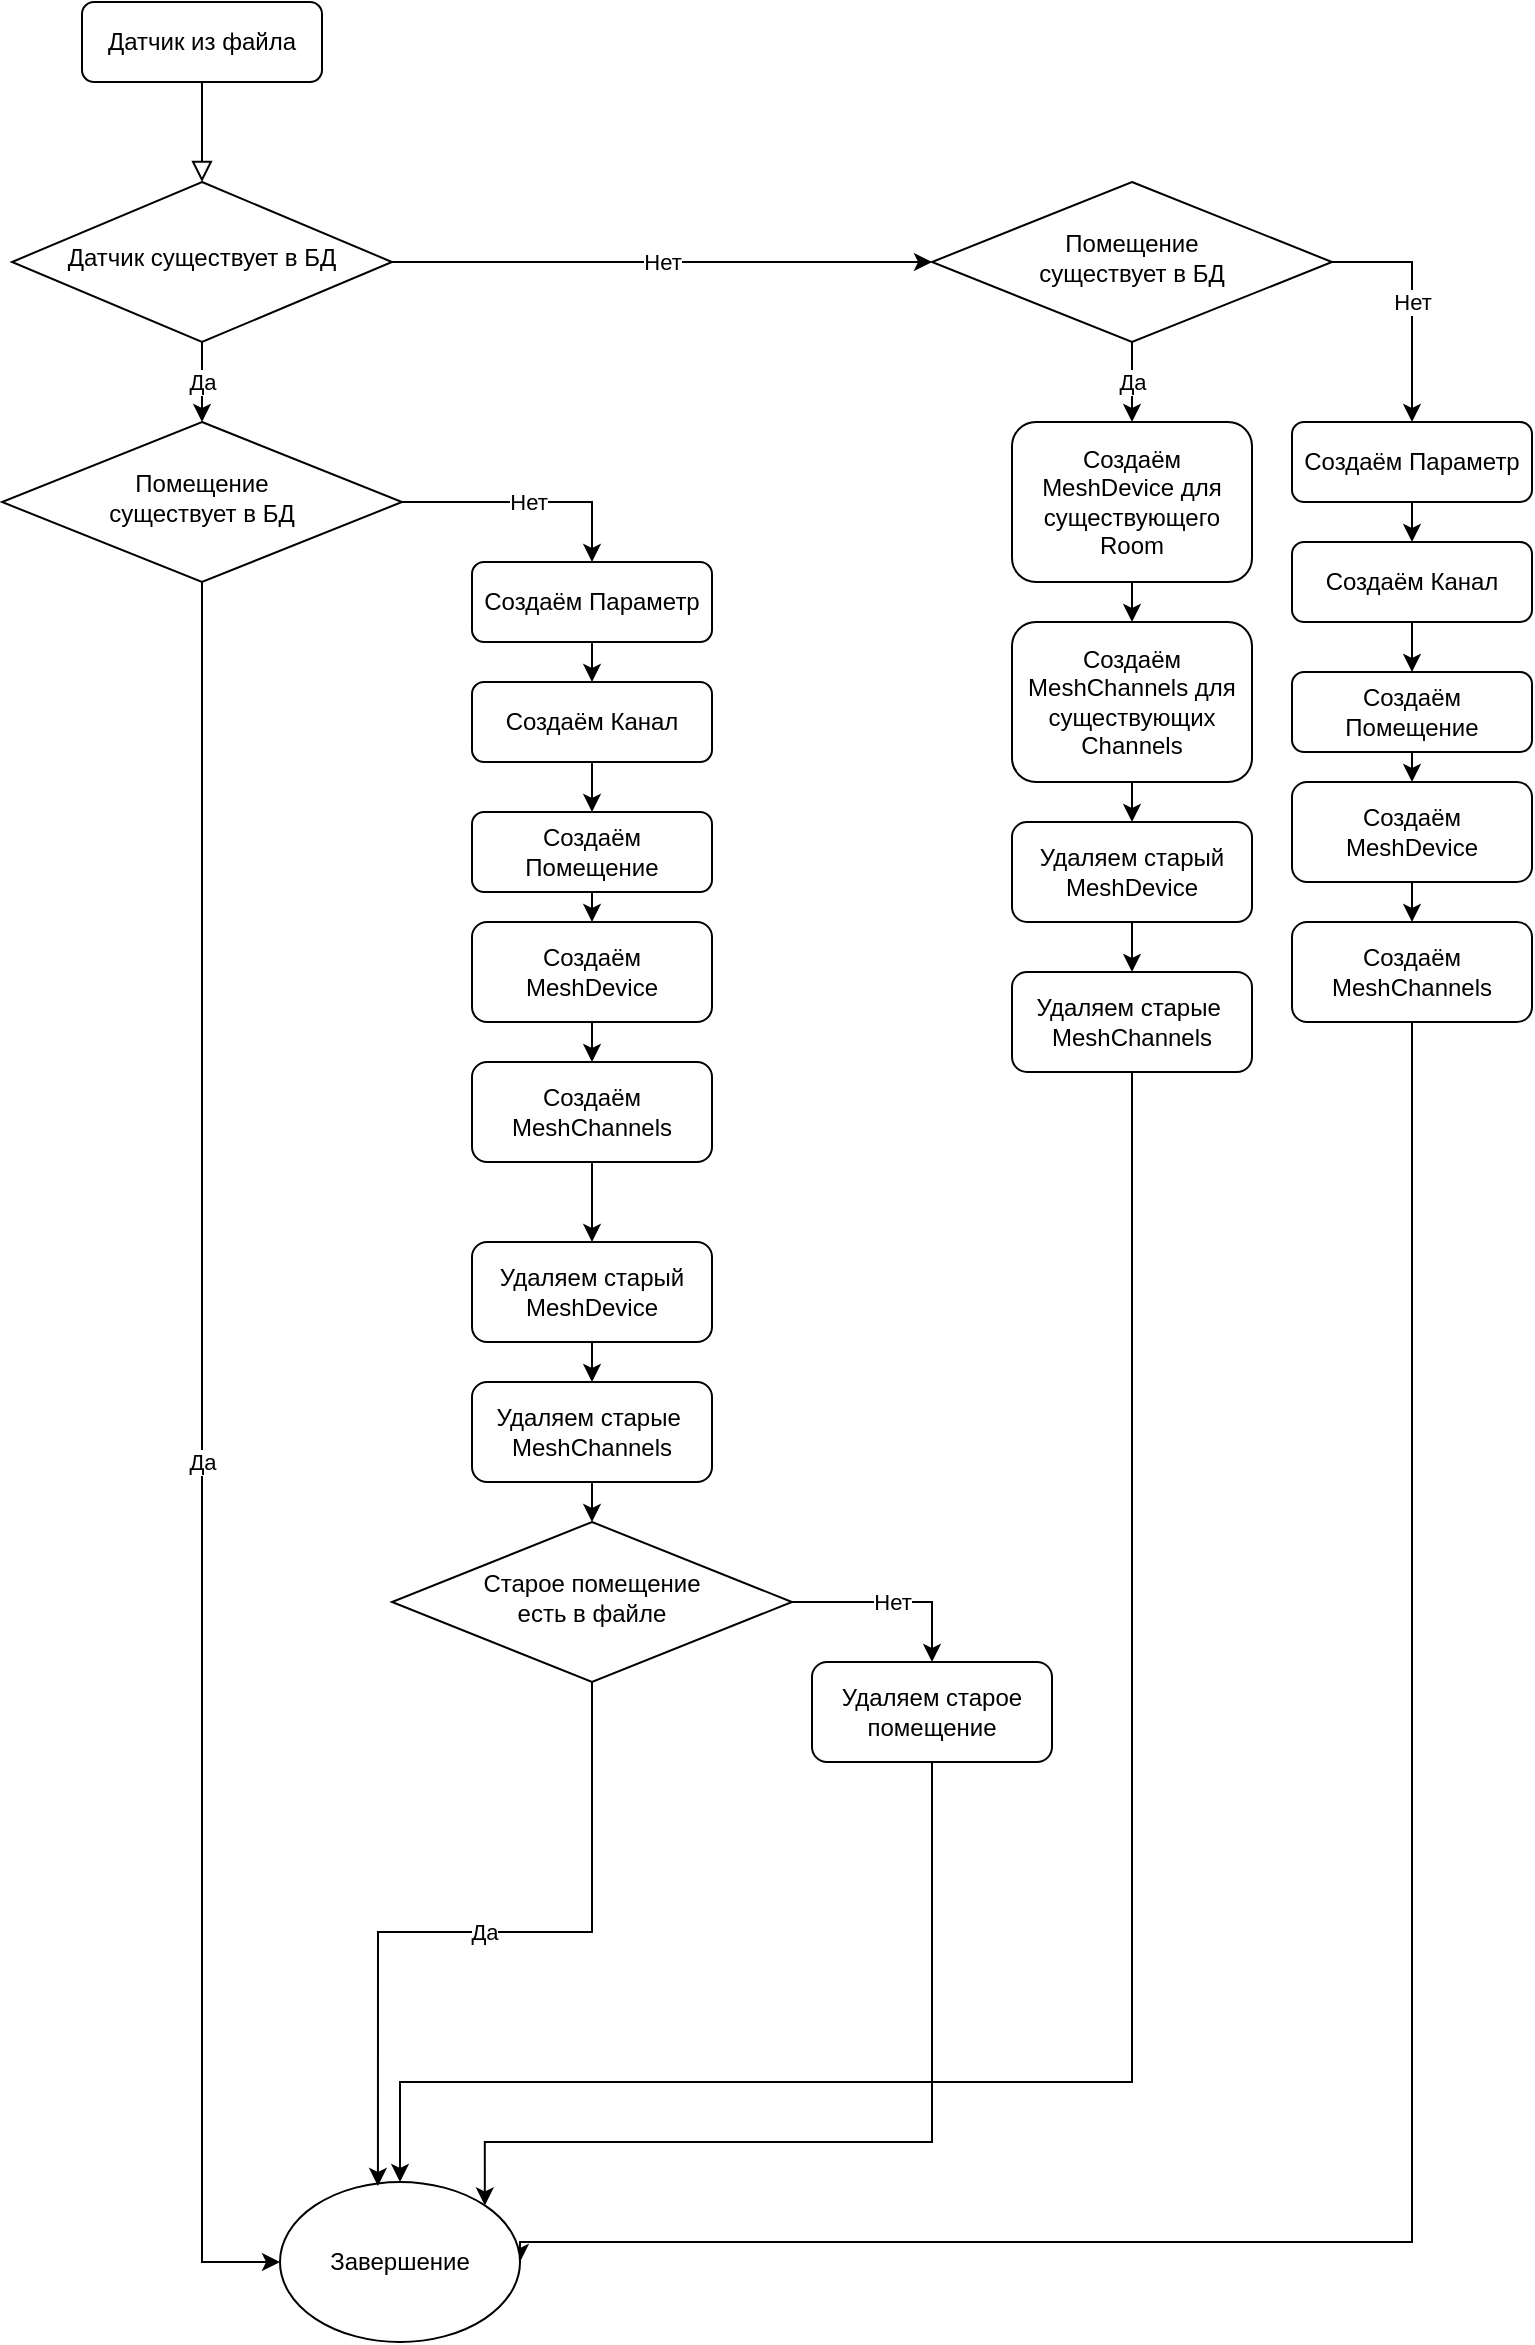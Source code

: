 <mxfile version="20.0.4" type="github">
  <diagram id="C5RBs43oDa-KdzZeNtuy" name="Page-1">
    <mxGraphModel dx="1422" dy="794" grid="1" gridSize="10" guides="1" tooltips="1" connect="1" arrows="1" fold="1" page="1" pageScale="1" pageWidth="827" pageHeight="1169" math="0" shadow="0">
      <root>
        <mxCell id="WIyWlLk6GJQsqaUBKTNV-0" />
        <mxCell id="WIyWlLk6GJQsqaUBKTNV-1" parent="WIyWlLk6GJQsqaUBKTNV-0" />
        <mxCell id="WIyWlLk6GJQsqaUBKTNV-2" value="" style="rounded=0;html=1;jettySize=auto;orthogonalLoop=1;fontSize=11;endArrow=block;endFill=0;endSize=8;strokeWidth=1;shadow=0;labelBackgroundColor=none;edgeStyle=orthogonalEdgeStyle;" parent="WIyWlLk6GJQsqaUBKTNV-1" source="WIyWlLk6GJQsqaUBKTNV-3" target="WIyWlLk6GJQsqaUBKTNV-6" edge="1">
          <mxGeometry relative="1" as="geometry" />
        </mxCell>
        <mxCell id="WIyWlLk6GJQsqaUBKTNV-3" value="Датчик из файла" style="rounded=1;whiteSpace=wrap;html=1;fontSize=12;glass=0;strokeWidth=1;shadow=0;" parent="WIyWlLk6GJQsqaUBKTNV-1" vertex="1">
          <mxGeometry x="195" y="190" width="120" height="40" as="geometry" />
        </mxCell>
        <mxCell id="cj7EAJSxcqA0SrIJR4qw-23" value="Да" style="edgeStyle=orthogonalEdgeStyle;rounded=0;orthogonalLoop=1;jettySize=auto;html=1;exitX=0.5;exitY=1;exitDx=0;exitDy=0;entryX=0.5;entryY=0;entryDx=0;entryDy=0;" edge="1" parent="WIyWlLk6GJQsqaUBKTNV-1" source="WIyWlLk6GJQsqaUBKTNV-6" target="cj7EAJSxcqA0SrIJR4qw-22">
          <mxGeometry relative="1" as="geometry" />
        </mxCell>
        <mxCell id="cj7EAJSxcqA0SrIJR4qw-24" value="Нет" style="edgeStyle=orthogonalEdgeStyle;rounded=0;orthogonalLoop=1;jettySize=auto;html=1;exitX=1;exitY=0.5;exitDx=0;exitDy=0;entryX=0;entryY=0.5;entryDx=0;entryDy=0;" edge="1" parent="WIyWlLk6GJQsqaUBKTNV-1" source="WIyWlLk6GJQsqaUBKTNV-6" target="cj7EAJSxcqA0SrIJR4qw-0">
          <mxGeometry relative="1" as="geometry" />
        </mxCell>
        <mxCell id="WIyWlLk6GJQsqaUBKTNV-6" value="Датчик существует в БД" style="rhombus;whiteSpace=wrap;html=1;shadow=0;fontFamily=Helvetica;fontSize=12;align=center;strokeWidth=1;spacing=6;spacingTop=-4;" parent="WIyWlLk6GJQsqaUBKTNV-1" vertex="1">
          <mxGeometry x="160" y="280" width="190" height="80" as="geometry" />
        </mxCell>
        <mxCell id="cj7EAJSxcqA0SrIJR4qw-3" value="Да" style="edgeStyle=orthogonalEdgeStyle;rounded=0;orthogonalLoop=1;jettySize=auto;html=1;exitX=0.5;exitY=1;exitDx=0;exitDy=0;entryX=0.5;entryY=0;entryDx=0;entryDy=0;" edge="1" parent="WIyWlLk6GJQsqaUBKTNV-1" source="cj7EAJSxcqA0SrIJR4qw-0" target="cj7EAJSxcqA0SrIJR4qw-16">
          <mxGeometry relative="1" as="geometry">
            <mxPoint x="740" y="390" as="targetPoint" />
          </mxGeometry>
        </mxCell>
        <mxCell id="cj7EAJSxcqA0SrIJR4qw-5" value="Нет" style="edgeStyle=orthogonalEdgeStyle;rounded=0;orthogonalLoop=1;jettySize=auto;html=1;exitX=1;exitY=0.5;exitDx=0;exitDy=0;entryX=0.5;entryY=0;entryDx=0;entryDy=0;" edge="1" parent="WIyWlLk6GJQsqaUBKTNV-1" source="cj7EAJSxcqA0SrIJR4qw-0" target="cj7EAJSxcqA0SrIJR4qw-6">
          <mxGeometry relative="1" as="geometry">
            <mxPoint x="860" y="400" as="targetPoint" />
          </mxGeometry>
        </mxCell>
        <mxCell id="cj7EAJSxcqA0SrIJR4qw-0" value="Помещение &lt;br&gt;существует в БД" style="rhombus;whiteSpace=wrap;html=1;shadow=0;fontFamily=Helvetica;fontSize=12;align=center;strokeWidth=1;spacing=6;spacingTop=-4;" vertex="1" parent="WIyWlLk6GJQsqaUBKTNV-1">
          <mxGeometry x="620" y="280" width="200" height="80" as="geometry" />
        </mxCell>
        <mxCell id="cj7EAJSxcqA0SrIJR4qw-10" style="edgeStyle=orthogonalEdgeStyle;rounded=0;orthogonalLoop=1;jettySize=auto;html=1;exitX=0.5;exitY=1;exitDx=0;exitDy=0;entryX=0.5;entryY=0;entryDx=0;entryDy=0;" edge="1" parent="WIyWlLk6GJQsqaUBKTNV-1" source="cj7EAJSxcqA0SrIJR4qw-6" target="cj7EAJSxcqA0SrIJR4qw-7">
          <mxGeometry relative="1" as="geometry" />
        </mxCell>
        <mxCell id="cj7EAJSxcqA0SrIJR4qw-6" value="Создаём Параметр" style="rounded=1;whiteSpace=wrap;html=1;fontSize=12;glass=0;strokeWidth=1;shadow=0;" vertex="1" parent="WIyWlLk6GJQsqaUBKTNV-1">
          <mxGeometry x="800" y="400" width="120" height="40" as="geometry" />
        </mxCell>
        <mxCell id="cj7EAJSxcqA0SrIJR4qw-11" style="edgeStyle=orthogonalEdgeStyle;rounded=0;orthogonalLoop=1;jettySize=auto;html=1;exitX=0.5;exitY=1;exitDx=0;exitDy=0;entryX=0.5;entryY=0;entryDx=0;entryDy=0;" edge="1" parent="WIyWlLk6GJQsqaUBKTNV-1" source="cj7EAJSxcqA0SrIJR4qw-7" target="cj7EAJSxcqA0SrIJR4qw-8">
          <mxGeometry relative="1" as="geometry" />
        </mxCell>
        <mxCell id="cj7EAJSxcqA0SrIJR4qw-7" value="Создаём Канал" style="rounded=1;whiteSpace=wrap;html=1;fontSize=12;glass=0;strokeWidth=1;shadow=0;" vertex="1" parent="WIyWlLk6GJQsqaUBKTNV-1">
          <mxGeometry x="800" y="460" width="120" height="40" as="geometry" />
        </mxCell>
        <mxCell id="cj7EAJSxcqA0SrIJR4qw-27" style="edgeStyle=orthogonalEdgeStyle;rounded=0;orthogonalLoop=1;jettySize=auto;html=1;exitX=0.5;exitY=1;exitDx=0;exitDy=0;entryX=0.5;entryY=0;entryDx=0;entryDy=0;" edge="1" parent="WIyWlLk6GJQsqaUBKTNV-1" source="cj7EAJSxcqA0SrIJR4qw-8" target="cj7EAJSxcqA0SrIJR4qw-25">
          <mxGeometry relative="1" as="geometry" />
        </mxCell>
        <mxCell id="cj7EAJSxcqA0SrIJR4qw-8" value="Создаём Помещение" style="rounded=1;whiteSpace=wrap;html=1;fontSize=12;glass=0;strokeWidth=1;shadow=0;" vertex="1" parent="WIyWlLk6GJQsqaUBKTNV-1">
          <mxGeometry x="800" y="525" width="120" height="40" as="geometry" />
        </mxCell>
        <mxCell id="cj7EAJSxcqA0SrIJR4qw-20" style="edgeStyle=orthogonalEdgeStyle;rounded=0;orthogonalLoop=1;jettySize=auto;html=1;exitX=0.5;exitY=1;exitDx=0;exitDy=0;entryX=0.5;entryY=0;entryDx=0;entryDy=0;" edge="1" parent="WIyWlLk6GJQsqaUBKTNV-1" source="cj7EAJSxcqA0SrIJR4qw-12" target="cj7EAJSxcqA0SrIJR4qw-15">
          <mxGeometry relative="1" as="geometry" />
        </mxCell>
        <mxCell id="cj7EAJSxcqA0SrIJR4qw-12" value="Создаём MeshChannels для существующих Channels" style="rounded=1;whiteSpace=wrap;html=1;fontSize=12;glass=0;strokeWidth=1;shadow=0;" vertex="1" parent="WIyWlLk6GJQsqaUBKTNV-1">
          <mxGeometry x="660" y="500" width="120" height="80" as="geometry" />
        </mxCell>
        <mxCell id="cj7EAJSxcqA0SrIJR4qw-21" style="edgeStyle=orthogonalEdgeStyle;rounded=0;orthogonalLoop=1;jettySize=auto;html=1;exitX=0.5;exitY=1;exitDx=0;exitDy=0;entryX=0.5;entryY=0;entryDx=0;entryDy=0;" edge="1" parent="WIyWlLk6GJQsqaUBKTNV-1" source="cj7EAJSxcqA0SrIJR4qw-15" target="cj7EAJSxcqA0SrIJR4qw-18">
          <mxGeometry relative="1" as="geometry" />
        </mxCell>
        <mxCell id="cj7EAJSxcqA0SrIJR4qw-15" value="Удаляем старый MeshDevice" style="rounded=1;whiteSpace=wrap;html=1;fontSize=12;glass=0;strokeWidth=1;shadow=0;" vertex="1" parent="WIyWlLk6GJQsqaUBKTNV-1">
          <mxGeometry x="660" y="600" width="120" height="50" as="geometry" />
        </mxCell>
        <mxCell id="cj7EAJSxcqA0SrIJR4qw-19" style="edgeStyle=orthogonalEdgeStyle;rounded=0;orthogonalLoop=1;jettySize=auto;html=1;exitX=0.5;exitY=1;exitDx=0;exitDy=0;entryX=0.5;entryY=0;entryDx=0;entryDy=0;" edge="1" parent="WIyWlLk6GJQsqaUBKTNV-1" source="cj7EAJSxcqA0SrIJR4qw-16" target="cj7EAJSxcqA0SrIJR4qw-12">
          <mxGeometry relative="1" as="geometry" />
        </mxCell>
        <mxCell id="cj7EAJSxcqA0SrIJR4qw-16" value="Создаём MeshDevice для существующего Room" style="rounded=1;whiteSpace=wrap;html=1;fontSize=12;glass=0;strokeWidth=1;shadow=0;" vertex="1" parent="WIyWlLk6GJQsqaUBKTNV-1">
          <mxGeometry x="660" y="400" width="120" height="80" as="geometry" />
        </mxCell>
        <mxCell id="cj7EAJSxcqA0SrIJR4qw-30" style="edgeStyle=orthogonalEdgeStyle;rounded=0;orthogonalLoop=1;jettySize=auto;html=1;entryX=0.5;entryY=0;entryDx=0;entryDy=0;" edge="1" parent="WIyWlLk6GJQsqaUBKTNV-1" source="cj7EAJSxcqA0SrIJR4qw-18" target="cj7EAJSxcqA0SrIJR4qw-29">
          <mxGeometry relative="1" as="geometry">
            <Array as="points">
              <mxPoint x="720" y="1230" />
              <mxPoint x="354" y="1230" />
            </Array>
          </mxGeometry>
        </mxCell>
        <mxCell id="cj7EAJSxcqA0SrIJR4qw-18" value="Удаляем старые&amp;nbsp; MeshChannels" style="rounded=1;whiteSpace=wrap;html=1;fontSize=12;glass=0;strokeWidth=1;shadow=0;" vertex="1" parent="WIyWlLk6GJQsqaUBKTNV-1">
          <mxGeometry x="660" y="675" width="120" height="50" as="geometry" />
        </mxCell>
        <mxCell id="cj7EAJSxcqA0SrIJR4qw-32" value="Да" style="edgeStyle=orthogonalEdgeStyle;rounded=0;orthogonalLoop=1;jettySize=auto;html=1;exitX=0.5;exitY=1;exitDx=0;exitDy=0;entryX=0;entryY=0.5;entryDx=0;entryDy=0;" edge="1" parent="WIyWlLk6GJQsqaUBKTNV-1" source="cj7EAJSxcqA0SrIJR4qw-22" target="cj7EAJSxcqA0SrIJR4qw-29">
          <mxGeometry relative="1" as="geometry" />
        </mxCell>
        <mxCell id="cj7EAJSxcqA0SrIJR4qw-34" value="Нет" style="edgeStyle=orthogonalEdgeStyle;rounded=0;orthogonalLoop=1;jettySize=auto;html=1;exitX=1;exitY=0.5;exitDx=0;exitDy=0;entryX=0.5;entryY=0;entryDx=0;entryDy=0;" edge="1" parent="WIyWlLk6GJQsqaUBKTNV-1" source="cj7EAJSxcqA0SrIJR4qw-22" target="cj7EAJSxcqA0SrIJR4qw-36">
          <mxGeometry relative="1" as="geometry">
            <mxPoint x="460" y="505" as="targetPoint" />
          </mxGeometry>
        </mxCell>
        <mxCell id="cj7EAJSxcqA0SrIJR4qw-22" value="Помещение &lt;br&gt;существует в БД" style="rhombus;whiteSpace=wrap;html=1;shadow=0;fontFamily=Helvetica;fontSize=12;align=center;strokeWidth=1;spacing=6;spacingTop=-4;" vertex="1" parent="WIyWlLk6GJQsqaUBKTNV-1">
          <mxGeometry x="155" y="400" width="200" height="80" as="geometry" />
        </mxCell>
        <mxCell id="cj7EAJSxcqA0SrIJR4qw-28" style="edgeStyle=orthogonalEdgeStyle;rounded=0;orthogonalLoop=1;jettySize=auto;html=1;exitX=0.5;exitY=1;exitDx=0;exitDy=0;entryX=0.5;entryY=0;entryDx=0;entryDy=0;" edge="1" parent="WIyWlLk6GJQsqaUBKTNV-1" source="cj7EAJSxcqA0SrIJR4qw-25" target="cj7EAJSxcqA0SrIJR4qw-26">
          <mxGeometry relative="1" as="geometry" />
        </mxCell>
        <mxCell id="cj7EAJSxcqA0SrIJR4qw-25" value="Создаём MeshDevice" style="rounded=1;whiteSpace=wrap;html=1;fontSize=12;glass=0;strokeWidth=1;shadow=0;" vertex="1" parent="WIyWlLk6GJQsqaUBKTNV-1">
          <mxGeometry x="800" y="580" width="120" height="50" as="geometry" />
        </mxCell>
        <mxCell id="cj7EAJSxcqA0SrIJR4qw-31" style="edgeStyle=orthogonalEdgeStyle;rounded=0;orthogonalLoop=1;jettySize=auto;html=1;entryX=1;entryY=0.5;entryDx=0;entryDy=0;" edge="1" parent="WIyWlLk6GJQsqaUBKTNV-1" source="cj7EAJSxcqA0SrIJR4qw-26" target="cj7EAJSxcqA0SrIJR4qw-29">
          <mxGeometry relative="1" as="geometry">
            <Array as="points">
              <mxPoint x="860" y="1310" />
              <mxPoint x="414" y="1310" />
            </Array>
          </mxGeometry>
        </mxCell>
        <mxCell id="cj7EAJSxcqA0SrIJR4qw-26" value="Создаём MeshChannels" style="rounded=1;whiteSpace=wrap;html=1;fontSize=12;glass=0;strokeWidth=1;shadow=0;" vertex="1" parent="WIyWlLk6GJQsqaUBKTNV-1">
          <mxGeometry x="800" y="650" width="120" height="50" as="geometry" />
        </mxCell>
        <mxCell id="cj7EAJSxcqA0SrIJR4qw-29" value="Завершение" style="ellipse;whiteSpace=wrap;html=1;" vertex="1" parent="WIyWlLk6GJQsqaUBKTNV-1">
          <mxGeometry x="294" y="1280" width="120" height="80" as="geometry" />
        </mxCell>
        <mxCell id="cj7EAJSxcqA0SrIJR4qw-35" style="edgeStyle=orthogonalEdgeStyle;rounded=0;orthogonalLoop=1;jettySize=auto;html=1;exitX=0.5;exitY=1;exitDx=0;exitDy=0;entryX=0.5;entryY=0;entryDx=0;entryDy=0;" edge="1" parent="WIyWlLk6GJQsqaUBKTNV-1" source="cj7EAJSxcqA0SrIJR4qw-36" target="cj7EAJSxcqA0SrIJR4qw-38">
          <mxGeometry relative="1" as="geometry" />
        </mxCell>
        <mxCell id="cj7EAJSxcqA0SrIJR4qw-36" value="Создаём Параметр" style="rounded=1;whiteSpace=wrap;html=1;fontSize=12;glass=0;strokeWidth=1;shadow=0;" vertex="1" parent="WIyWlLk6GJQsqaUBKTNV-1">
          <mxGeometry x="390" y="470" width="120" height="40" as="geometry" />
        </mxCell>
        <mxCell id="cj7EAJSxcqA0SrIJR4qw-37" style="edgeStyle=orthogonalEdgeStyle;rounded=0;orthogonalLoop=1;jettySize=auto;html=1;exitX=0.5;exitY=1;exitDx=0;exitDy=0;entryX=0.5;entryY=0;entryDx=0;entryDy=0;" edge="1" parent="WIyWlLk6GJQsqaUBKTNV-1" source="cj7EAJSxcqA0SrIJR4qw-38" target="cj7EAJSxcqA0SrIJR4qw-40">
          <mxGeometry relative="1" as="geometry" />
        </mxCell>
        <mxCell id="cj7EAJSxcqA0SrIJR4qw-38" value="Создаём Канал" style="rounded=1;whiteSpace=wrap;html=1;fontSize=12;glass=0;strokeWidth=1;shadow=0;" vertex="1" parent="WIyWlLk6GJQsqaUBKTNV-1">
          <mxGeometry x="390" y="530" width="120" height="40" as="geometry" />
        </mxCell>
        <mxCell id="cj7EAJSxcqA0SrIJR4qw-39" style="edgeStyle=orthogonalEdgeStyle;rounded=0;orthogonalLoop=1;jettySize=auto;html=1;exitX=0.5;exitY=1;exitDx=0;exitDy=0;entryX=0.5;entryY=0;entryDx=0;entryDy=0;" edge="1" parent="WIyWlLk6GJQsqaUBKTNV-1" source="cj7EAJSxcqA0SrIJR4qw-40">
          <mxGeometry relative="1" as="geometry">
            <mxPoint x="450" y="650" as="targetPoint" />
          </mxGeometry>
        </mxCell>
        <mxCell id="cj7EAJSxcqA0SrIJR4qw-40" value="Создаём Помещение" style="rounded=1;whiteSpace=wrap;html=1;fontSize=12;glass=0;strokeWidth=1;shadow=0;" vertex="1" parent="WIyWlLk6GJQsqaUBKTNV-1">
          <mxGeometry x="390" y="595" width="120" height="40" as="geometry" />
        </mxCell>
        <mxCell id="cj7EAJSxcqA0SrIJR4qw-44" style="edgeStyle=orthogonalEdgeStyle;rounded=0;orthogonalLoop=1;jettySize=auto;html=1;exitX=0.5;exitY=1;exitDx=0;exitDy=0;entryX=0.5;entryY=0;entryDx=0;entryDy=0;" edge="1" parent="WIyWlLk6GJQsqaUBKTNV-1" source="cj7EAJSxcqA0SrIJR4qw-45" target="cj7EAJSxcqA0SrIJR4qw-46">
          <mxGeometry relative="1" as="geometry" />
        </mxCell>
        <mxCell id="cj7EAJSxcqA0SrIJR4qw-45" value="Создаём MeshDevice" style="rounded=1;whiteSpace=wrap;html=1;fontSize=12;glass=0;strokeWidth=1;shadow=0;" vertex="1" parent="WIyWlLk6GJQsqaUBKTNV-1">
          <mxGeometry x="390" y="650" width="120" height="50" as="geometry" />
        </mxCell>
        <mxCell id="cj7EAJSxcqA0SrIJR4qw-51" style="edgeStyle=orthogonalEdgeStyle;rounded=0;orthogonalLoop=1;jettySize=auto;html=1;exitX=0.5;exitY=1;exitDx=0;exitDy=0;entryX=0.5;entryY=0;entryDx=0;entryDy=0;" edge="1" parent="WIyWlLk6GJQsqaUBKTNV-1" source="cj7EAJSxcqA0SrIJR4qw-46" target="cj7EAJSxcqA0SrIJR4qw-49">
          <mxGeometry relative="1" as="geometry" />
        </mxCell>
        <mxCell id="cj7EAJSxcqA0SrIJR4qw-46" value="Создаём MeshChannels" style="rounded=1;whiteSpace=wrap;html=1;fontSize=12;glass=0;strokeWidth=1;shadow=0;" vertex="1" parent="WIyWlLk6GJQsqaUBKTNV-1">
          <mxGeometry x="390" y="720" width="120" height="50" as="geometry" />
        </mxCell>
        <mxCell id="cj7EAJSxcqA0SrIJR4qw-52" style="edgeStyle=orthogonalEdgeStyle;rounded=0;orthogonalLoop=1;jettySize=auto;html=1;exitX=0.5;exitY=1;exitDx=0;exitDy=0;entryX=0.5;entryY=0;entryDx=0;entryDy=0;" edge="1" parent="WIyWlLk6GJQsqaUBKTNV-1" source="cj7EAJSxcqA0SrIJR4qw-49" target="cj7EAJSxcqA0SrIJR4qw-50">
          <mxGeometry relative="1" as="geometry" />
        </mxCell>
        <mxCell id="cj7EAJSxcqA0SrIJR4qw-49" value="Удаляем старый MeshDevice" style="rounded=1;whiteSpace=wrap;html=1;fontSize=12;glass=0;strokeWidth=1;shadow=0;" vertex="1" parent="WIyWlLk6GJQsqaUBKTNV-1">
          <mxGeometry x="390" y="810" width="120" height="50" as="geometry" />
        </mxCell>
        <mxCell id="cj7EAJSxcqA0SrIJR4qw-57" style="edgeStyle=orthogonalEdgeStyle;rounded=0;orthogonalLoop=1;jettySize=auto;html=1;exitX=0.5;exitY=1;exitDx=0;exitDy=0;entryX=0.5;entryY=0;entryDx=0;entryDy=0;" edge="1" parent="WIyWlLk6GJQsqaUBKTNV-1" source="cj7EAJSxcqA0SrIJR4qw-50" target="cj7EAJSxcqA0SrIJR4qw-53">
          <mxGeometry relative="1" as="geometry" />
        </mxCell>
        <mxCell id="cj7EAJSxcqA0SrIJR4qw-50" value="Удаляем старые&amp;nbsp; MeshChannels" style="rounded=1;whiteSpace=wrap;html=1;fontSize=12;glass=0;strokeWidth=1;shadow=0;" vertex="1" parent="WIyWlLk6GJQsqaUBKTNV-1">
          <mxGeometry x="390" y="880" width="120" height="50" as="geometry" />
        </mxCell>
        <mxCell id="cj7EAJSxcqA0SrIJR4qw-55" value="Да" style="edgeStyle=orthogonalEdgeStyle;rounded=0;orthogonalLoop=1;jettySize=auto;html=1;exitX=0.5;exitY=1;exitDx=0;exitDy=0;entryX=0.408;entryY=0.025;entryDx=0;entryDy=0;entryPerimeter=0;" edge="1" parent="WIyWlLk6GJQsqaUBKTNV-1" source="cj7EAJSxcqA0SrIJR4qw-53" target="cj7EAJSxcqA0SrIJR4qw-29">
          <mxGeometry relative="1" as="geometry" />
        </mxCell>
        <mxCell id="cj7EAJSxcqA0SrIJR4qw-56" value="Нет" style="edgeStyle=orthogonalEdgeStyle;rounded=0;orthogonalLoop=1;jettySize=auto;html=1;exitX=1;exitY=0.5;exitDx=0;exitDy=0;entryX=0.5;entryY=0;entryDx=0;entryDy=0;" edge="1" parent="WIyWlLk6GJQsqaUBKTNV-1" source="cj7EAJSxcqA0SrIJR4qw-53" target="cj7EAJSxcqA0SrIJR4qw-54">
          <mxGeometry relative="1" as="geometry" />
        </mxCell>
        <mxCell id="cj7EAJSxcqA0SrIJR4qw-53" value="Старое помещение&lt;br&gt;есть в файле" style="rhombus;whiteSpace=wrap;html=1;shadow=0;fontFamily=Helvetica;fontSize=12;align=center;strokeWidth=1;spacing=6;spacingTop=-4;" vertex="1" parent="WIyWlLk6GJQsqaUBKTNV-1">
          <mxGeometry x="350" y="950" width="200" height="80" as="geometry" />
        </mxCell>
        <mxCell id="cj7EAJSxcqA0SrIJR4qw-58" style="edgeStyle=orthogonalEdgeStyle;rounded=0;orthogonalLoop=1;jettySize=auto;html=1;exitX=0.5;exitY=1;exitDx=0;exitDy=0;entryX=1;entryY=0;entryDx=0;entryDy=0;" edge="1" parent="WIyWlLk6GJQsqaUBKTNV-1" source="cj7EAJSxcqA0SrIJR4qw-54" target="cj7EAJSxcqA0SrIJR4qw-29">
          <mxGeometry relative="1" as="geometry">
            <Array as="points">
              <mxPoint x="620" y="1260" />
              <mxPoint x="396" y="1260" />
            </Array>
          </mxGeometry>
        </mxCell>
        <mxCell id="cj7EAJSxcqA0SrIJR4qw-54" value="Удаляем старое помещение" style="rounded=1;whiteSpace=wrap;html=1;fontSize=12;glass=0;strokeWidth=1;shadow=0;" vertex="1" parent="WIyWlLk6GJQsqaUBKTNV-1">
          <mxGeometry x="560" y="1020" width="120" height="50" as="geometry" />
        </mxCell>
      </root>
    </mxGraphModel>
  </diagram>
</mxfile>
